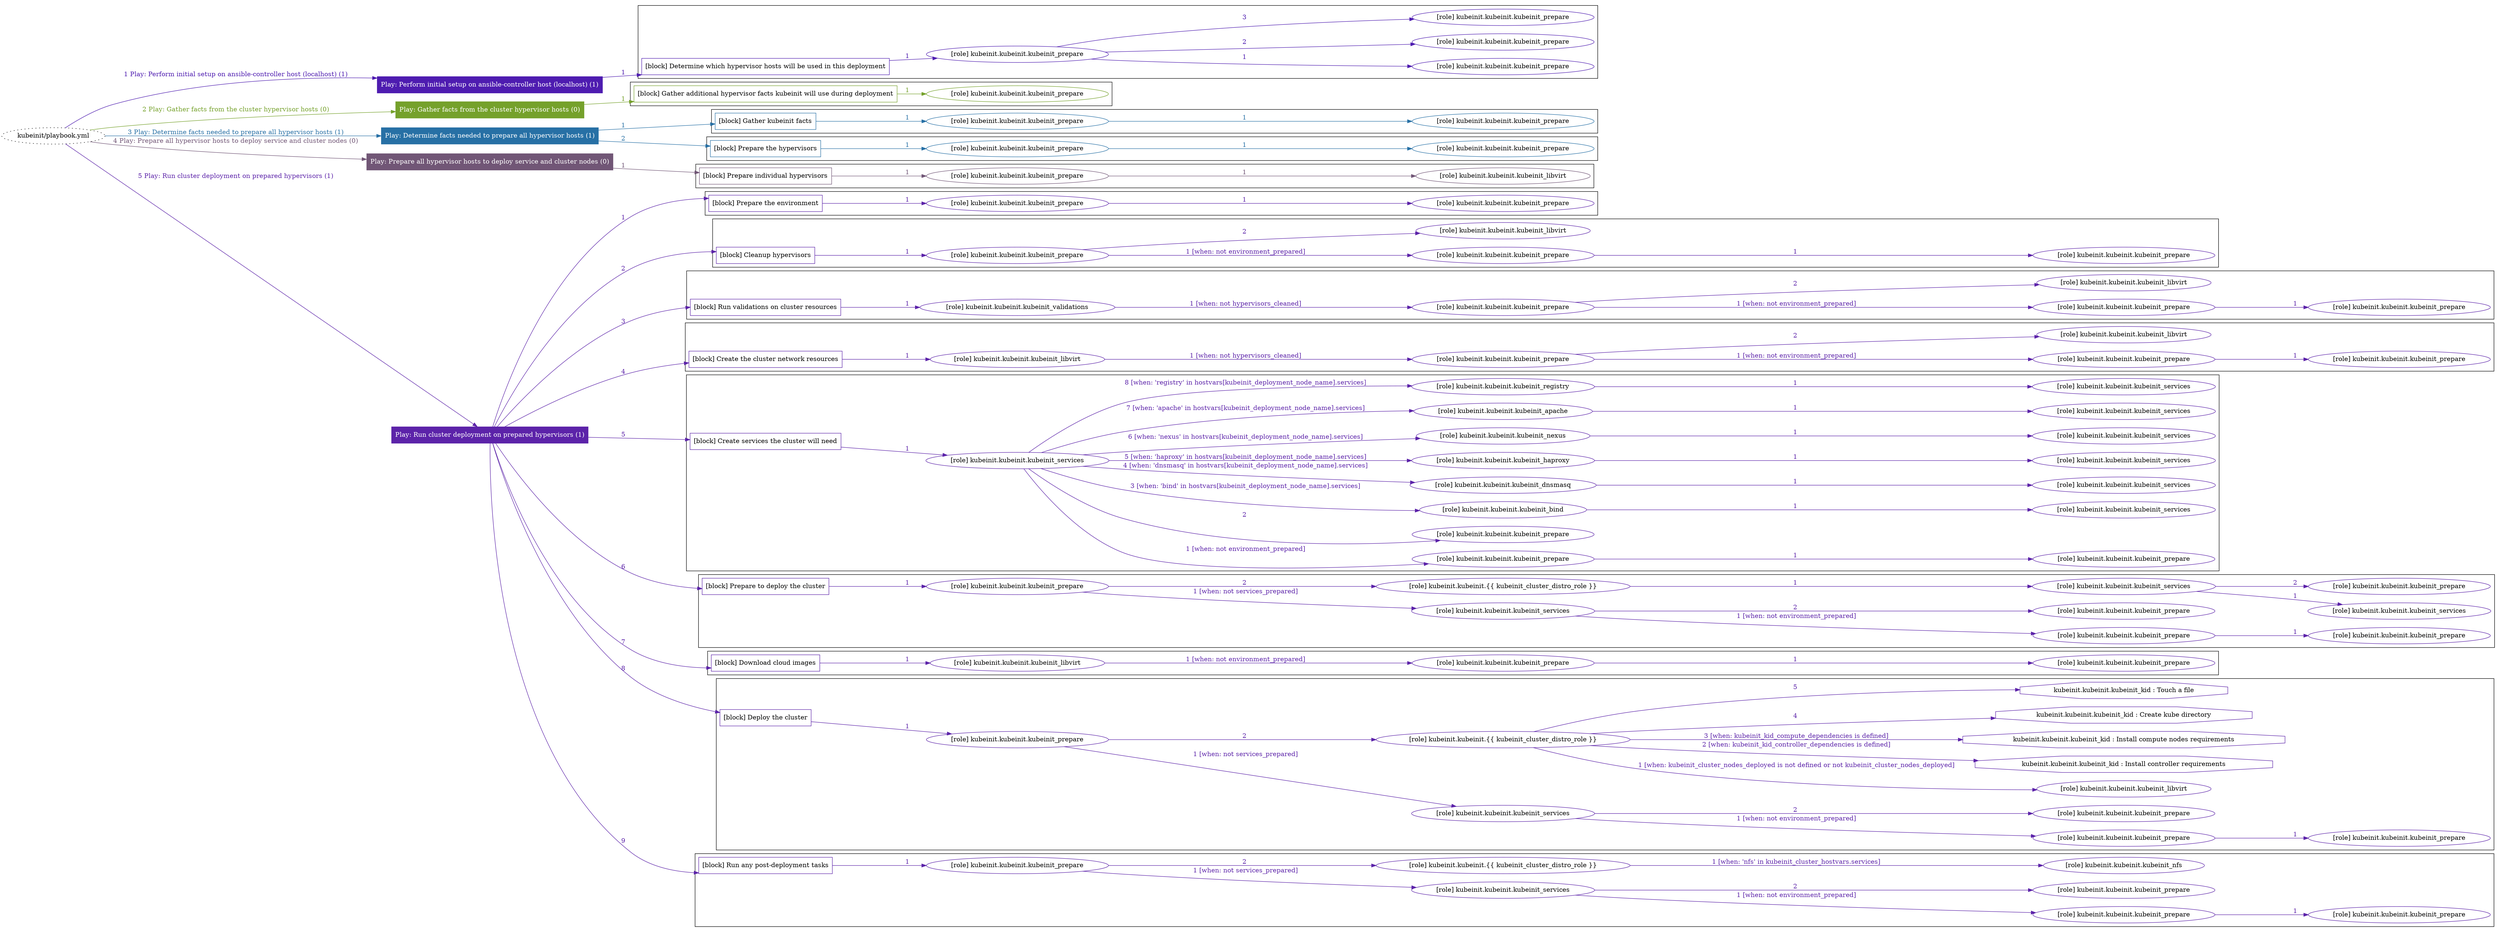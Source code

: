 digraph {
	graph [concentrate=true ordering=in rankdir=LR ratio=fill]
	edge [esep=5 sep=10]
	"kubeinit/playbook.yml" [URL="/home/runner/work/kubeinit/kubeinit/kubeinit/playbook.yml" id=playbook_c28d7923 style=dotted]
	"kubeinit/playbook.yml" -> play_30bbca0c [label="1 Play: Perform initial setup on ansible-controller host (localhost) (1)" color="#4e1cb0" fontcolor="#4e1cb0" id=edge_playbook_c28d7923_play_30bbca0c labeltooltip="1 Play: Perform initial setup on ansible-controller host (localhost) (1)" tooltip="1 Play: Perform initial setup on ansible-controller host (localhost) (1)"]
	subgraph "Play: Perform initial setup on ansible-controller host (localhost) (1)" {
		play_30bbca0c [label="Play: Perform initial setup on ansible-controller host (localhost) (1)" URL="/home/runner/work/kubeinit/kubeinit/kubeinit/playbook.yml" color="#4e1cb0" fontcolor="#ffffff" id=play_30bbca0c shape=box style=filled tooltip=localhost]
		play_30bbca0c -> block_e7dba968 [label=1 color="#4e1cb0" fontcolor="#4e1cb0" id=edge_1_play_30bbca0c_block_e7dba968 labeltooltip=1 tooltip=1]
		subgraph cluster_block_e7dba968 {
			block_e7dba968 [label="[block] Determine which hypervisor hosts will be used in this deployment" URL="/home/runner/work/kubeinit/kubeinit/kubeinit/playbook.yml" color="#4e1cb0" id=block_e7dba968 labeltooltip="Determine which hypervisor hosts will be used in this deployment" shape=box tooltip="Determine which hypervisor hosts will be used in this deployment"]
			block_e7dba968 -> role_6fafbb9e [label="1 " color="#4e1cb0" fontcolor="#4e1cb0" id=edge_1_block_e7dba968_role_6fafbb9e labeltooltip="1 " tooltip="1 "]
			subgraph "kubeinit.kubeinit.kubeinit_prepare" {
				role_6fafbb9e [label="[role] kubeinit.kubeinit.kubeinit_prepare" URL="/home/runner/work/kubeinit/kubeinit/kubeinit/playbook.yml" color="#4e1cb0" id=role_6fafbb9e tooltip="kubeinit.kubeinit.kubeinit_prepare"]
				role_6fafbb9e -> role_e9f3bb0b [label="1 " color="#4e1cb0" fontcolor="#4e1cb0" id=edge_1_role_6fafbb9e_role_e9f3bb0b labeltooltip="1 " tooltip="1 "]
				subgraph "kubeinit.kubeinit.kubeinit_prepare" {
					role_e9f3bb0b [label="[role] kubeinit.kubeinit.kubeinit_prepare" URL="/home/runner/.ansible/collections/ansible_collections/kubeinit/kubeinit/roles/kubeinit_prepare/tasks/build_hypervisors_group.yml" color="#4e1cb0" id=role_e9f3bb0b tooltip="kubeinit.kubeinit.kubeinit_prepare"]
				}
				role_6fafbb9e -> role_b9934d13 [label="2 " color="#4e1cb0" fontcolor="#4e1cb0" id=edge_2_role_6fafbb9e_role_b9934d13 labeltooltip="2 " tooltip="2 "]
				subgraph "kubeinit.kubeinit.kubeinit_prepare" {
					role_b9934d13 [label="[role] kubeinit.kubeinit.kubeinit_prepare" URL="/home/runner/.ansible/collections/ansible_collections/kubeinit/kubeinit/roles/kubeinit_prepare/tasks/build_hypervisors_group.yml" color="#4e1cb0" id=role_b9934d13 tooltip="kubeinit.kubeinit.kubeinit_prepare"]
				}
				role_6fafbb9e -> role_cc9308a6 [label="3 " color="#4e1cb0" fontcolor="#4e1cb0" id=edge_3_role_6fafbb9e_role_cc9308a6 labeltooltip="3 " tooltip="3 "]
				subgraph "kubeinit.kubeinit.kubeinit_prepare" {
					role_cc9308a6 [label="[role] kubeinit.kubeinit.kubeinit_prepare" URL="/home/runner/.ansible/collections/ansible_collections/kubeinit/kubeinit/roles/kubeinit_prepare/tasks/build_hypervisors_group.yml" color="#4e1cb0" id=role_cc9308a6 tooltip="kubeinit.kubeinit.kubeinit_prepare"]
				}
			}
		}
	}
	"kubeinit/playbook.yml" -> play_2d3300c6 [label="2 Play: Gather facts from the cluster hypervisor hosts (0)" color="#75a12b" fontcolor="#75a12b" id=edge_playbook_c28d7923_play_2d3300c6 labeltooltip="2 Play: Gather facts from the cluster hypervisor hosts (0)" tooltip="2 Play: Gather facts from the cluster hypervisor hosts (0)"]
	subgraph "Play: Gather facts from the cluster hypervisor hosts (0)" {
		play_2d3300c6 [label="Play: Gather facts from the cluster hypervisor hosts (0)" URL="/home/runner/work/kubeinit/kubeinit/kubeinit/playbook.yml" color="#75a12b" fontcolor="#ffffff" id=play_2d3300c6 shape=box style=filled tooltip="Play: Gather facts from the cluster hypervisor hosts (0)"]
		play_2d3300c6 -> block_b87c50b1 [label=1 color="#75a12b" fontcolor="#75a12b" id=edge_1_play_2d3300c6_block_b87c50b1 labeltooltip=1 tooltip=1]
		subgraph cluster_block_b87c50b1 {
			block_b87c50b1 [label="[block] Gather additional hypervisor facts kubeinit will use during deployment" URL="/home/runner/work/kubeinit/kubeinit/kubeinit/playbook.yml" color="#75a12b" id=block_b87c50b1 labeltooltip="Gather additional hypervisor facts kubeinit will use during deployment" shape=box tooltip="Gather additional hypervisor facts kubeinit will use during deployment"]
			block_b87c50b1 -> role_447b3531 [label="1 " color="#75a12b" fontcolor="#75a12b" id=edge_1_block_b87c50b1_role_447b3531 labeltooltip="1 " tooltip="1 "]
			subgraph "kubeinit.kubeinit.kubeinit_prepare" {
				role_447b3531 [label="[role] kubeinit.kubeinit.kubeinit_prepare" URL="/home/runner/work/kubeinit/kubeinit/kubeinit/playbook.yml" color="#75a12b" id=role_447b3531 tooltip="kubeinit.kubeinit.kubeinit_prepare"]
			}
		}
	}
	"kubeinit/playbook.yml" -> play_715fb5c4 [label="3 Play: Determine facts needed to prepare all hypervisor hosts (1)" color="#2770a5" fontcolor="#2770a5" id=edge_playbook_c28d7923_play_715fb5c4 labeltooltip="3 Play: Determine facts needed to prepare all hypervisor hosts (1)" tooltip="3 Play: Determine facts needed to prepare all hypervisor hosts (1)"]
	subgraph "Play: Determine facts needed to prepare all hypervisor hosts (1)" {
		play_715fb5c4 [label="Play: Determine facts needed to prepare all hypervisor hosts (1)" URL="/home/runner/work/kubeinit/kubeinit/kubeinit/playbook.yml" color="#2770a5" fontcolor="#ffffff" id=play_715fb5c4 shape=box style=filled tooltip=localhost]
		play_715fb5c4 -> block_f9f57a7d [label=1 color="#2770a5" fontcolor="#2770a5" id=edge_1_play_715fb5c4_block_f9f57a7d labeltooltip=1 tooltip=1]
		subgraph cluster_block_f9f57a7d {
			block_f9f57a7d [label="[block] Gather kubeinit facts" URL="/home/runner/work/kubeinit/kubeinit/kubeinit/playbook.yml" color="#2770a5" id=block_f9f57a7d labeltooltip="Gather kubeinit facts" shape=box tooltip="Gather kubeinit facts"]
			block_f9f57a7d -> role_f8b72d37 [label="1 " color="#2770a5" fontcolor="#2770a5" id=edge_1_block_f9f57a7d_role_f8b72d37 labeltooltip="1 " tooltip="1 "]
			subgraph "kubeinit.kubeinit.kubeinit_prepare" {
				role_f8b72d37 [label="[role] kubeinit.kubeinit.kubeinit_prepare" URL="/home/runner/work/kubeinit/kubeinit/kubeinit/playbook.yml" color="#2770a5" id=role_f8b72d37 tooltip="kubeinit.kubeinit.kubeinit_prepare"]
				role_f8b72d37 -> role_19aaecb2 [label="1 " color="#2770a5" fontcolor="#2770a5" id=edge_1_role_f8b72d37_role_19aaecb2 labeltooltip="1 " tooltip="1 "]
				subgraph "kubeinit.kubeinit.kubeinit_prepare" {
					role_19aaecb2 [label="[role] kubeinit.kubeinit.kubeinit_prepare" URL="/home/runner/.ansible/collections/ansible_collections/kubeinit/kubeinit/roles/kubeinit_prepare/tasks/gather_kubeinit_facts.yml" color="#2770a5" id=role_19aaecb2 tooltip="kubeinit.kubeinit.kubeinit_prepare"]
				}
			}
		}
		play_715fb5c4 -> block_1a47cac7 [label=2 color="#2770a5" fontcolor="#2770a5" id=edge_2_play_715fb5c4_block_1a47cac7 labeltooltip=2 tooltip=2]
		subgraph cluster_block_1a47cac7 {
			block_1a47cac7 [label="[block] Prepare the hypervisors" URL="/home/runner/work/kubeinit/kubeinit/kubeinit/playbook.yml" color="#2770a5" id=block_1a47cac7 labeltooltip="Prepare the hypervisors" shape=box tooltip="Prepare the hypervisors"]
			block_1a47cac7 -> role_e8c0454f [label="1 " color="#2770a5" fontcolor="#2770a5" id=edge_1_block_1a47cac7_role_e8c0454f labeltooltip="1 " tooltip="1 "]
			subgraph "kubeinit.kubeinit.kubeinit_prepare" {
				role_e8c0454f [label="[role] kubeinit.kubeinit.kubeinit_prepare" URL="/home/runner/work/kubeinit/kubeinit/kubeinit/playbook.yml" color="#2770a5" id=role_e8c0454f tooltip="kubeinit.kubeinit.kubeinit_prepare"]
				role_e8c0454f -> role_71fcca82 [label="1 " color="#2770a5" fontcolor="#2770a5" id=edge_1_role_e8c0454f_role_71fcca82 labeltooltip="1 " tooltip="1 "]
				subgraph "kubeinit.kubeinit.kubeinit_prepare" {
					role_71fcca82 [label="[role] kubeinit.kubeinit.kubeinit_prepare" URL="/home/runner/.ansible/collections/ansible_collections/kubeinit/kubeinit/roles/kubeinit_prepare/tasks/gather_kubeinit_facts.yml" color="#2770a5" id=role_71fcca82 tooltip="kubeinit.kubeinit.kubeinit_prepare"]
				}
			}
		}
	}
	"kubeinit/playbook.yml" -> play_a565a65d [label="4 Play: Prepare all hypervisor hosts to deploy service and cluster nodes (0)" color="#715676" fontcolor="#715676" id=edge_playbook_c28d7923_play_a565a65d labeltooltip="4 Play: Prepare all hypervisor hosts to deploy service and cluster nodes (0)" tooltip="4 Play: Prepare all hypervisor hosts to deploy service and cluster nodes (0)"]
	subgraph "Play: Prepare all hypervisor hosts to deploy service and cluster nodes (0)" {
		play_a565a65d [label="Play: Prepare all hypervisor hosts to deploy service and cluster nodes (0)" URL="/home/runner/work/kubeinit/kubeinit/kubeinit/playbook.yml" color="#715676" fontcolor="#ffffff" id=play_a565a65d shape=box style=filled tooltip="Play: Prepare all hypervisor hosts to deploy service and cluster nodes (0)"]
		play_a565a65d -> block_f02cac0f [label=1 color="#715676" fontcolor="#715676" id=edge_1_play_a565a65d_block_f02cac0f labeltooltip=1 tooltip=1]
		subgraph cluster_block_f02cac0f {
			block_f02cac0f [label="[block] Prepare individual hypervisors" URL="/home/runner/work/kubeinit/kubeinit/kubeinit/playbook.yml" color="#715676" id=block_f02cac0f labeltooltip="Prepare individual hypervisors" shape=box tooltip="Prepare individual hypervisors"]
			block_f02cac0f -> role_8da01b36 [label="1 " color="#715676" fontcolor="#715676" id=edge_1_block_f02cac0f_role_8da01b36 labeltooltip="1 " tooltip="1 "]
			subgraph "kubeinit.kubeinit.kubeinit_prepare" {
				role_8da01b36 [label="[role] kubeinit.kubeinit.kubeinit_prepare" URL="/home/runner/work/kubeinit/kubeinit/kubeinit/playbook.yml" color="#715676" id=role_8da01b36 tooltip="kubeinit.kubeinit.kubeinit_prepare"]
				role_8da01b36 -> role_4adfb6ee [label="1 " color="#715676" fontcolor="#715676" id=edge_1_role_8da01b36_role_4adfb6ee labeltooltip="1 " tooltip="1 "]
				subgraph "kubeinit.kubeinit.kubeinit_libvirt" {
					role_4adfb6ee [label="[role] kubeinit.kubeinit.kubeinit_libvirt" URL="/home/runner/.ansible/collections/ansible_collections/kubeinit/kubeinit/roles/kubeinit_prepare/tasks/prepare_hypervisor.yml" color="#715676" id=role_4adfb6ee tooltip="kubeinit.kubeinit.kubeinit_libvirt"]
				}
			}
		}
	}
	"kubeinit/playbook.yml" -> play_1b47b4bd [label="5 Play: Run cluster deployment on prepared hypervisors (1)" color="#5c23a9" fontcolor="#5c23a9" id=edge_playbook_c28d7923_play_1b47b4bd labeltooltip="5 Play: Run cluster deployment on prepared hypervisors (1)" tooltip="5 Play: Run cluster deployment on prepared hypervisors (1)"]
	subgraph "Play: Run cluster deployment on prepared hypervisors (1)" {
		play_1b47b4bd [label="Play: Run cluster deployment on prepared hypervisors (1)" URL="/home/runner/work/kubeinit/kubeinit/kubeinit/playbook.yml" color="#5c23a9" fontcolor="#ffffff" id=play_1b47b4bd shape=box style=filled tooltip=localhost]
		play_1b47b4bd -> block_93839300 [label=1 color="#5c23a9" fontcolor="#5c23a9" id=edge_1_play_1b47b4bd_block_93839300 labeltooltip=1 tooltip=1]
		subgraph cluster_block_93839300 {
			block_93839300 [label="[block] Prepare the environment" URL="/home/runner/work/kubeinit/kubeinit/kubeinit/playbook.yml" color="#5c23a9" id=block_93839300 labeltooltip="Prepare the environment" shape=box tooltip="Prepare the environment"]
			block_93839300 -> role_aeae97f1 [label="1 " color="#5c23a9" fontcolor="#5c23a9" id=edge_1_block_93839300_role_aeae97f1 labeltooltip="1 " tooltip="1 "]
			subgraph "kubeinit.kubeinit.kubeinit_prepare" {
				role_aeae97f1 [label="[role] kubeinit.kubeinit.kubeinit_prepare" URL="/home/runner/work/kubeinit/kubeinit/kubeinit/playbook.yml" color="#5c23a9" id=role_aeae97f1 tooltip="kubeinit.kubeinit.kubeinit_prepare"]
				role_aeae97f1 -> role_b69add06 [label="1 " color="#5c23a9" fontcolor="#5c23a9" id=edge_1_role_aeae97f1_role_b69add06 labeltooltip="1 " tooltip="1 "]
				subgraph "kubeinit.kubeinit.kubeinit_prepare" {
					role_b69add06 [label="[role] kubeinit.kubeinit.kubeinit_prepare" URL="/home/runner/.ansible/collections/ansible_collections/kubeinit/kubeinit/roles/kubeinit_prepare/tasks/gather_kubeinit_facts.yml" color="#5c23a9" id=role_b69add06 tooltip="kubeinit.kubeinit.kubeinit_prepare"]
				}
			}
		}
		play_1b47b4bd -> block_e05ccb4d [label=2 color="#5c23a9" fontcolor="#5c23a9" id=edge_2_play_1b47b4bd_block_e05ccb4d labeltooltip=2 tooltip=2]
		subgraph cluster_block_e05ccb4d {
			block_e05ccb4d [label="[block] Cleanup hypervisors" URL="/home/runner/work/kubeinit/kubeinit/kubeinit/playbook.yml" color="#5c23a9" id=block_e05ccb4d labeltooltip="Cleanup hypervisors" shape=box tooltip="Cleanup hypervisors"]
			block_e05ccb4d -> role_4541822d [label="1 " color="#5c23a9" fontcolor="#5c23a9" id=edge_1_block_e05ccb4d_role_4541822d labeltooltip="1 " tooltip="1 "]
			subgraph "kubeinit.kubeinit.kubeinit_prepare" {
				role_4541822d [label="[role] kubeinit.kubeinit.kubeinit_prepare" URL="/home/runner/work/kubeinit/kubeinit/kubeinit/playbook.yml" color="#5c23a9" id=role_4541822d tooltip="kubeinit.kubeinit.kubeinit_prepare"]
				role_4541822d -> role_8948bf2f [label="1 [when: not environment_prepared]" color="#5c23a9" fontcolor="#5c23a9" id=edge_1_role_4541822d_role_8948bf2f labeltooltip="1 [when: not environment_prepared]" tooltip="1 [when: not environment_prepared]"]
				subgraph "kubeinit.kubeinit.kubeinit_prepare" {
					role_8948bf2f [label="[role] kubeinit.kubeinit.kubeinit_prepare" URL="/home/runner/.ansible/collections/ansible_collections/kubeinit/kubeinit/roles/kubeinit_prepare/tasks/cleanup_hypervisors.yml" color="#5c23a9" id=role_8948bf2f tooltip="kubeinit.kubeinit.kubeinit_prepare"]
					role_8948bf2f -> role_ba998310 [label="1 " color="#5c23a9" fontcolor="#5c23a9" id=edge_1_role_8948bf2f_role_ba998310 labeltooltip="1 " tooltip="1 "]
					subgraph "kubeinit.kubeinit.kubeinit_prepare" {
						role_ba998310 [label="[role] kubeinit.kubeinit.kubeinit_prepare" URL="/home/runner/.ansible/collections/ansible_collections/kubeinit/kubeinit/roles/kubeinit_prepare/tasks/gather_kubeinit_facts.yml" color="#5c23a9" id=role_ba998310 tooltip="kubeinit.kubeinit.kubeinit_prepare"]
					}
				}
				role_4541822d -> role_0cd72041 [label="2 " color="#5c23a9" fontcolor="#5c23a9" id=edge_2_role_4541822d_role_0cd72041 labeltooltip="2 " tooltip="2 "]
				subgraph "kubeinit.kubeinit.kubeinit_libvirt" {
					role_0cd72041 [label="[role] kubeinit.kubeinit.kubeinit_libvirt" URL="/home/runner/.ansible/collections/ansible_collections/kubeinit/kubeinit/roles/kubeinit_prepare/tasks/cleanup_hypervisors.yml" color="#5c23a9" id=role_0cd72041 tooltip="kubeinit.kubeinit.kubeinit_libvirt"]
				}
			}
		}
		play_1b47b4bd -> block_fa58c0a1 [label=3 color="#5c23a9" fontcolor="#5c23a9" id=edge_3_play_1b47b4bd_block_fa58c0a1 labeltooltip=3 tooltip=3]
		subgraph cluster_block_fa58c0a1 {
			block_fa58c0a1 [label="[block] Run validations on cluster resources" URL="/home/runner/work/kubeinit/kubeinit/kubeinit/playbook.yml" color="#5c23a9" id=block_fa58c0a1 labeltooltip="Run validations on cluster resources" shape=box tooltip="Run validations on cluster resources"]
			block_fa58c0a1 -> role_88547dae [label="1 " color="#5c23a9" fontcolor="#5c23a9" id=edge_1_block_fa58c0a1_role_88547dae labeltooltip="1 " tooltip="1 "]
			subgraph "kubeinit.kubeinit.kubeinit_validations" {
				role_88547dae [label="[role] kubeinit.kubeinit.kubeinit_validations" URL="/home/runner/work/kubeinit/kubeinit/kubeinit/playbook.yml" color="#5c23a9" id=role_88547dae tooltip="kubeinit.kubeinit.kubeinit_validations"]
				role_88547dae -> role_f1bb00d0 [label="1 [when: not hypervisors_cleaned]" color="#5c23a9" fontcolor="#5c23a9" id=edge_1_role_88547dae_role_f1bb00d0 labeltooltip="1 [when: not hypervisors_cleaned]" tooltip="1 [when: not hypervisors_cleaned]"]
				subgraph "kubeinit.kubeinit.kubeinit_prepare" {
					role_f1bb00d0 [label="[role] kubeinit.kubeinit.kubeinit_prepare" URL="/home/runner/.ansible/collections/ansible_collections/kubeinit/kubeinit/roles/kubeinit_validations/tasks/main.yml" color="#5c23a9" id=role_f1bb00d0 tooltip="kubeinit.kubeinit.kubeinit_prepare"]
					role_f1bb00d0 -> role_25fa786c [label="1 [when: not environment_prepared]" color="#5c23a9" fontcolor="#5c23a9" id=edge_1_role_f1bb00d0_role_25fa786c labeltooltip="1 [when: not environment_prepared]" tooltip="1 [when: not environment_prepared]"]
					subgraph "kubeinit.kubeinit.kubeinit_prepare" {
						role_25fa786c [label="[role] kubeinit.kubeinit.kubeinit_prepare" URL="/home/runner/.ansible/collections/ansible_collections/kubeinit/kubeinit/roles/kubeinit_prepare/tasks/cleanup_hypervisors.yml" color="#5c23a9" id=role_25fa786c tooltip="kubeinit.kubeinit.kubeinit_prepare"]
						role_25fa786c -> role_f5383477 [label="1 " color="#5c23a9" fontcolor="#5c23a9" id=edge_1_role_25fa786c_role_f5383477 labeltooltip="1 " tooltip="1 "]
						subgraph "kubeinit.kubeinit.kubeinit_prepare" {
							role_f5383477 [label="[role] kubeinit.kubeinit.kubeinit_prepare" URL="/home/runner/.ansible/collections/ansible_collections/kubeinit/kubeinit/roles/kubeinit_prepare/tasks/gather_kubeinit_facts.yml" color="#5c23a9" id=role_f5383477 tooltip="kubeinit.kubeinit.kubeinit_prepare"]
						}
					}
					role_f1bb00d0 -> role_d1af2130 [label="2 " color="#5c23a9" fontcolor="#5c23a9" id=edge_2_role_f1bb00d0_role_d1af2130 labeltooltip="2 " tooltip="2 "]
					subgraph "kubeinit.kubeinit.kubeinit_libvirt" {
						role_d1af2130 [label="[role] kubeinit.kubeinit.kubeinit_libvirt" URL="/home/runner/.ansible/collections/ansible_collections/kubeinit/kubeinit/roles/kubeinit_prepare/tasks/cleanup_hypervisors.yml" color="#5c23a9" id=role_d1af2130 tooltip="kubeinit.kubeinit.kubeinit_libvirt"]
					}
				}
			}
		}
		play_1b47b4bd -> block_2d0a1ece [label=4 color="#5c23a9" fontcolor="#5c23a9" id=edge_4_play_1b47b4bd_block_2d0a1ece labeltooltip=4 tooltip=4]
		subgraph cluster_block_2d0a1ece {
			block_2d0a1ece [label="[block] Create the cluster network resources" URL="/home/runner/work/kubeinit/kubeinit/kubeinit/playbook.yml" color="#5c23a9" id=block_2d0a1ece labeltooltip="Create the cluster network resources" shape=box tooltip="Create the cluster network resources"]
			block_2d0a1ece -> role_2b343b13 [label="1 " color="#5c23a9" fontcolor="#5c23a9" id=edge_1_block_2d0a1ece_role_2b343b13 labeltooltip="1 " tooltip="1 "]
			subgraph "kubeinit.kubeinit.kubeinit_libvirt" {
				role_2b343b13 [label="[role] kubeinit.kubeinit.kubeinit_libvirt" URL="/home/runner/work/kubeinit/kubeinit/kubeinit/playbook.yml" color="#5c23a9" id=role_2b343b13 tooltip="kubeinit.kubeinit.kubeinit_libvirt"]
				role_2b343b13 -> role_1b56567d [label="1 [when: not hypervisors_cleaned]" color="#5c23a9" fontcolor="#5c23a9" id=edge_1_role_2b343b13_role_1b56567d labeltooltip="1 [when: not hypervisors_cleaned]" tooltip="1 [when: not hypervisors_cleaned]"]
				subgraph "kubeinit.kubeinit.kubeinit_prepare" {
					role_1b56567d [label="[role] kubeinit.kubeinit.kubeinit_prepare" URL="/home/runner/.ansible/collections/ansible_collections/kubeinit/kubeinit/roles/kubeinit_libvirt/tasks/create_network.yml" color="#5c23a9" id=role_1b56567d tooltip="kubeinit.kubeinit.kubeinit_prepare"]
					role_1b56567d -> role_f2fc4247 [label="1 [when: not environment_prepared]" color="#5c23a9" fontcolor="#5c23a9" id=edge_1_role_1b56567d_role_f2fc4247 labeltooltip="1 [when: not environment_prepared]" tooltip="1 [when: not environment_prepared]"]
					subgraph "kubeinit.kubeinit.kubeinit_prepare" {
						role_f2fc4247 [label="[role] kubeinit.kubeinit.kubeinit_prepare" URL="/home/runner/.ansible/collections/ansible_collections/kubeinit/kubeinit/roles/kubeinit_prepare/tasks/cleanup_hypervisors.yml" color="#5c23a9" id=role_f2fc4247 tooltip="kubeinit.kubeinit.kubeinit_prepare"]
						role_f2fc4247 -> role_35f4bb69 [label="1 " color="#5c23a9" fontcolor="#5c23a9" id=edge_1_role_f2fc4247_role_35f4bb69 labeltooltip="1 " tooltip="1 "]
						subgraph "kubeinit.kubeinit.kubeinit_prepare" {
							role_35f4bb69 [label="[role] kubeinit.kubeinit.kubeinit_prepare" URL="/home/runner/.ansible/collections/ansible_collections/kubeinit/kubeinit/roles/kubeinit_prepare/tasks/gather_kubeinit_facts.yml" color="#5c23a9" id=role_35f4bb69 tooltip="kubeinit.kubeinit.kubeinit_prepare"]
						}
					}
					role_1b56567d -> role_07cfb692 [label="2 " color="#5c23a9" fontcolor="#5c23a9" id=edge_2_role_1b56567d_role_07cfb692 labeltooltip="2 " tooltip="2 "]
					subgraph "kubeinit.kubeinit.kubeinit_libvirt" {
						role_07cfb692 [label="[role] kubeinit.kubeinit.kubeinit_libvirt" URL="/home/runner/.ansible/collections/ansible_collections/kubeinit/kubeinit/roles/kubeinit_prepare/tasks/cleanup_hypervisors.yml" color="#5c23a9" id=role_07cfb692 tooltip="kubeinit.kubeinit.kubeinit_libvirt"]
					}
				}
			}
		}
		play_1b47b4bd -> block_106a620e [label=5 color="#5c23a9" fontcolor="#5c23a9" id=edge_5_play_1b47b4bd_block_106a620e labeltooltip=5 tooltip=5]
		subgraph cluster_block_106a620e {
			block_106a620e [label="[block] Create services the cluster will need" URL="/home/runner/work/kubeinit/kubeinit/kubeinit/playbook.yml" color="#5c23a9" id=block_106a620e labeltooltip="Create services the cluster will need" shape=box tooltip="Create services the cluster will need"]
			block_106a620e -> role_b25060b1 [label="1 " color="#5c23a9" fontcolor="#5c23a9" id=edge_1_block_106a620e_role_b25060b1 labeltooltip="1 " tooltip="1 "]
			subgraph "kubeinit.kubeinit.kubeinit_services" {
				role_b25060b1 [label="[role] kubeinit.kubeinit.kubeinit_services" URL="/home/runner/work/kubeinit/kubeinit/kubeinit/playbook.yml" color="#5c23a9" id=role_b25060b1 tooltip="kubeinit.kubeinit.kubeinit_services"]
				role_b25060b1 -> role_708ad559 [label="1 [when: not environment_prepared]" color="#5c23a9" fontcolor="#5c23a9" id=edge_1_role_b25060b1_role_708ad559 labeltooltip="1 [when: not environment_prepared]" tooltip="1 [when: not environment_prepared]"]
				subgraph "kubeinit.kubeinit.kubeinit_prepare" {
					role_708ad559 [label="[role] kubeinit.kubeinit.kubeinit_prepare" URL="/home/runner/.ansible/collections/ansible_collections/kubeinit/kubeinit/roles/kubeinit_services/tasks/main.yml" color="#5c23a9" id=role_708ad559 tooltip="kubeinit.kubeinit.kubeinit_prepare"]
					role_708ad559 -> role_125d69c8 [label="1 " color="#5c23a9" fontcolor="#5c23a9" id=edge_1_role_708ad559_role_125d69c8 labeltooltip="1 " tooltip="1 "]
					subgraph "kubeinit.kubeinit.kubeinit_prepare" {
						role_125d69c8 [label="[role] kubeinit.kubeinit.kubeinit_prepare" URL="/home/runner/.ansible/collections/ansible_collections/kubeinit/kubeinit/roles/kubeinit_prepare/tasks/gather_kubeinit_facts.yml" color="#5c23a9" id=role_125d69c8 tooltip="kubeinit.kubeinit.kubeinit_prepare"]
					}
				}
				role_b25060b1 -> role_b66fc343 [label="2 " color="#5c23a9" fontcolor="#5c23a9" id=edge_2_role_b25060b1_role_b66fc343 labeltooltip="2 " tooltip="2 "]
				subgraph "kubeinit.kubeinit.kubeinit_prepare" {
					role_b66fc343 [label="[role] kubeinit.kubeinit.kubeinit_prepare" URL="/home/runner/.ansible/collections/ansible_collections/kubeinit/kubeinit/roles/kubeinit_services/tasks/00_create_service_pod.yml" color="#5c23a9" id=role_b66fc343 tooltip="kubeinit.kubeinit.kubeinit_prepare"]
				}
				role_b25060b1 -> role_f8a167fd [label="3 [when: 'bind' in hostvars[kubeinit_deployment_node_name].services]" color="#5c23a9" fontcolor="#5c23a9" id=edge_3_role_b25060b1_role_f8a167fd labeltooltip="3 [when: 'bind' in hostvars[kubeinit_deployment_node_name].services]" tooltip="3 [when: 'bind' in hostvars[kubeinit_deployment_node_name].services]"]
				subgraph "kubeinit.kubeinit.kubeinit_bind" {
					role_f8a167fd [label="[role] kubeinit.kubeinit.kubeinit_bind" URL="/home/runner/.ansible/collections/ansible_collections/kubeinit/kubeinit/roles/kubeinit_services/tasks/start_services_containers.yml" color="#5c23a9" id=role_f8a167fd tooltip="kubeinit.kubeinit.kubeinit_bind"]
					role_f8a167fd -> role_b7a5a765 [label="1 " color="#5c23a9" fontcolor="#5c23a9" id=edge_1_role_f8a167fd_role_b7a5a765 labeltooltip="1 " tooltip="1 "]
					subgraph "kubeinit.kubeinit.kubeinit_services" {
						role_b7a5a765 [label="[role] kubeinit.kubeinit.kubeinit_services" URL="/home/runner/.ansible/collections/ansible_collections/kubeinit/kubeinit/roles/kubeinit_bind/tasks/main.yml" color="#5c23a9" id=role_b7a5a765 tooltip="kubeinit.kubeinit.kubeinit_services"]
					}
				}
				role_b25060b1 -> role_0d50a29b [label="4 [when: 'dnsmasq' in hostvars[kubeinit_deployment_node_name].services]" color="#5c23a9" fontcolor="#5c23a9" id=edge_4_role_b25060b1_role_0d50a29b labeltooltip="4 [when: 'dnsmasq' in hostvars[kubeinit_deployment_node_name].services]" tooltip="4 [when: 'dnsmasq' in hostvars[kubeinit_deployment_node_name].services]"]
				subgraph "kubeinit.kubeinit.kubeinit_dnsmasq" {
					role_0d50a29b [label="[role] kubeinit.kubeinit.kubeinit_dnsmasq" URL="/home/runner/.ansible/collections/ansible_collections/kubeinit/kubeinit/roles/kubeinit_services/tasks/start_services_containers.yml" color="#5c23a9" id=role_0d50a29b tooltip="kubeinit.kubeinit.kubeinit_dnsmasq"]
					role_0d50a29b -> role_8832206b [label="1 " color="#5c23a9" fontcolor="#5c23a9" id=edge_1_role_0d50a29b_role_8832206b labeltooltip="1 " tooltip="1 "]
					subgraph "kubeinit.kubeinit.kubeinit_services" {
						role_8832206b [label="[role] kubeinit.kubeinit.kubeinit_services" URL="/home/runner/.ansible/collections/ansible_collections/kubeinit/kubeinit/roles/kubeinit_dnsmasq/tasks/main.yml" color="#5c23a9" id=role_8832206b tooltip="kubeinit.kubeinit.kubeinit_services"]
					}
				}
				role_b25060b1 -> role_53ee32db [label="5 [when: 'haproxy' in hostvars[kubeinit_deployment_node_name].services]" color="#5c23a9" fontcolor="#5c23a9" id=edge_5_role_b25060b1_role_53ee32db labeltooltip="5 [when: 'haproxy' in hostvars[kubeinit_deployment_node_name].services]" tooltip="5 [when: 'haproxy' in hostvars[kubeinit_deployment_node_name].services]"]
				subgraph "kubeinit.kubeinit.kubeinit_haproxy" {
					role_53ee32db [label="[role] kubeinit.kubeinit.kubeinit_haproxy" URL="/home/runner/.ansible/collections/ansible_collections/kubeinit/kubeinit/roles/kubeinit_services/tasks/start_services_containers.yml" color="#5c23a9" id=role_53ee32db tooltip="kubeinit.kubeinit.kubeinit_haproxy"]
					role_53ee32db -> role_1353b05c [label="1 " color="#5c23a9" fontcolor="#5c23a9" id=edge_1_role_53ee32db_role_1353b05c labeltooltip="1 " tooltip="1 "]
					subgraph "kubeinit.kubeinit.kubeinit_services" {
						role_1353b05c [label="[role] kubeinit.kubeinit.kubeinit_services" URL="/home/runner/.ansible/collections/ansible_collections/kubeinit/kubeinit/roles/kubeinit_haproxy/tasks/main.yml" color="#5c23a9" id=role_1353b05c tooltip="kubeinit.kubeinit.kubeinit_services"]
					}
				}
				role_b25060b1 -> role_00613939 [label="6 [when: 'nexus' in hostvars[kubeinit_deployment_node_name].services]" color="#5c23a9" fontcolor="#5c23a9" id=edge_6_role_b25060b1_role_00613939 labeltooltip="6 [when: 'nexus' in hostvars[kubeinit_deployment_node_name].services]" tooltip="6 [when: 'nexus' in hostvars[kubeinit_deployment_node_name].services]"]
				subgraph "kubeinit.kubeinit.kubeinit_nexus" {
					role_00613939 [label="[role] kubeinit.kubeinit.kubeinit_nexus" URL="/home/runner/.ansible/collections/ansible_collections/kubeinit/kubeinit/roles/kubeinit_services/tasks/start_services_containers.yml" color="#5c23a9" id=role_00613939 tooltip="kubeinit.kubeinit.kubeinit_nexus"]
					role_00613939 -> role_517cc9aa [label="1 " color="#5c23a9" fontcolor="#5c23a9" id=edge_1_role_00613939_role_517cc9aa labeltooltip="1 " tooltip="1 "]
					subgraph "kubeinit.kubeinit.kubeinit_services" {
						role_517cc9aa [label="[role] kubeinit.kubeinit.kubeinit_services" URL="/home/runner/.ansible/collections/ansible_collections/kubeinit/kubeinit/roles/kubeinit_nexus/tasks/main.yml" color="#5c23a9" id=role_517cc9aa tooltip="kubeinit.kubeinit.kubeinit_services"]
					}
				}
				role_b25060b1 -> role_7685439a [label="7 [when: 'apache' in hostvars[kubeinit_deployment_node_name].services]" color="#5c23a9" fontcolor="#5c23a9" id=edge_7_role_b25060b1_role_7685439a labeltooltip="7 [when: 'apache' in hostvars[kubeinit_deployment_node_name].services]" tooltip="7 [when: 'apache' in hostvars[kubeinit_deployment_node_name].services]"]
				subgraph "kubeinit.kubeinit.kubeinit_apache" {
					role_7685439a [label="[role] kubeinit.kubeinit.kubeinit_apache" URL="/home/runner/.ansible/collections/ansible_collections/kubeinit/kubeinit/roles/kubeinit_services/tasks/start_services_containers.yml" color="#5c23a9" id=role_7685439a tooltip="kubeinit.kubeinit.kubeinit_apache"]
					role_7685439a -> role_3976c2a8 [label="1 " color="#5c23a9" fontcolor="#5c23a9" id=edge_1_role_7685439a_role_3976c2a8 labeltooltip="1 " tooltip="1 "]
					subgraph "kubeinit.kubeinit.kubeinit_services" {
						role_3976c2a8 [label="[role] kubeinit.kubeinit.kubeinit_services" URL="/home/runner/.ansible/collections/ansible_collections/kubeinit/kubeinit/roles/kubeinit_apache/tasks/main.yml" color="#5c23a9" id=role_3976c2a8 tooltip="kubeinit.kubeinit.kubeinit_services"]
					}
				}
				role_b25060b1 -> role_58f516fd [label="8 [when: 'registry' in hostvars[kubeinit_deployment_node_name].services]" color="#5c23a9" fontcolor="#5c23a9" id=edge_8_role_b25060b1_role_58f516fd labeltooltip="8 [when: 'registry' in hostvars[kubeinit_deployment_node_name].services]" tooltip="8 [when: 'registry' in hostvars[kubeinit_deployment_node_name].services]"]
				subgraph "kubeinit.kubeinit.kubeinit_registry" {
					role_58f516fd [label="[role] kubeinit.kubeinit.kubeinit_registry" URL="/home/runner/.ansible/collections/ansible_collections/kubeinit/kubeinit/roles/kubeinit_services/tasks/start_services_containers.yml" color="#5c23a9" id=role_58f516fd tooltip="kubeinit.kubeinit.kubeinit_registry"]
					role_58f516fd -> role_796d9d95 [label="1 " color="#5c23a9" fontcolor="#5c23a9" id=edge_1_role_58f516fd_role_796d9d95 labeltooltip="1 " tooltip="1 "]
					subgraph "kubeinit.kubeinit.kubeinit_services" {
						role_796d9d95 [label="[role] kubeinit.kubeinit.kubeinit_services" URL="/home/runner/.ansible/collections/ansible_collections/kubeinit/kubeinit/roles/kubeinit_registry/tasks/main.yml" color="#5c23a9" id=role_796d9d95 tooltip="kubeinit.kubeinit.kubeinit_services"]
					}
				}
			}
		}
		play_1b47b4bd -> block_a4352fe4 [label=6 color="#5c23a9" fontcolor="#5c23a9" id=edge_6_play_1b47b4bd_block_a4352fe4 labeltooltip=6 tooltip=6]
		subgraph cluster_block_a4352fe4 {
			block_a4352fe4 [label="[block] Prepare to deploy the cluster" URL="/home/runner/work/kubeinit/kubeinit/kubeinit/playbook.yml" color="#5c23a9" id=block_a4352fe4 labeltooltip="Prepare to deploy the cluster" shape=box tooltip="Prepare to deploy the cluster"]
			block_a4352fe4 -> role_44b57a88 [label="1 " color="#5c23a9" fontcolor="#5c23a9" id=edge_1_block_a4352fe4_role_44b57a88 labeltooltip="1 " tooltip="1 "]
			subgraph "kubeinit.kubeinit.kubeinit_prepare" {
				role_44b57a88 [label="[role] kubeinit.kubeinit.kubeinit_prepare" URL="/home/runner/work/kubeinit/kubeinit/kubeinit/playbook.yml" color="#5c23a9" id=role_44b57a88 tooltip="kubeinit.kubeinit.kubeinit_prepare"]
				role_44b57a88 -> role_317c7528 [label="1 [when: not services_prepared]" color="#5c23a9" fontcolor="#5c23a9" id=edge_1_role_44b57a88_role_317c7528 labeltooltip="1 [when: not services_prepared]" tooltip="1 [when: not services_prepared]"]
				subgraph "kubeinit.kubeinit.kubeinit_services" {
					role_317c7528 [label="[role] kubeinit.kubeinit.kubeinit_services" URL="/home/runner/.ansible/collections/ansible_collections/kubeinit/kubeinit/roles/kubeinit_prepare/tasks/prepare_cluster.yml" color="#5c23a9" id=role_317c7528 tooltip="kubeinit.kubeinit.kubeinit_services"]
					role_317c7528 -> role_338ef5d7 [label="1 [when: not environment_prepared]" color="#5c23a9" fontcolor="#5c23a9" id=edge_1_role_317c7528_role_338ef5d7 labeltooltip="1 [when: not environment_prepared]" tooltip="1 [when: not environment_prepared]"]
					subgraph "kubeinit.kubeinit.kubeinit_prepare" {
						role_338ef5d7 [label="[role] kubeinit.kubeinit.kubeinit_prepare" URL="/home/runner/.ansible/collections/ansible_collections/kubeinit/kubeinit/roles/kubeinit_services/tasks/prepare_services.yml" color="#5c23a9" id=role_338ef5d7 tooltip="kubeinit.kubeinit.kubeinit_prepare"]
						role_338ef5d7 -> role_05ee2033 [label="1 " color="#5c23a9" fontcolor="#5c23a9" id=edge_1_role_338ef5d7_role_05ee2033 labeltooltip="1 " tooltip="1 "]
						subgraph "kubeinit.kubeinit.kubeinit_prepare" {
							role_05ee2033 [label="[role] kubeinit.kubeinit.kubeinit_prepare" URL="/home/runner/.ansible/collections/ansible_collections/kubeinit/kubeinit/roles/kubeinit_prepare/tasks/gather_kubeinit_facts.yml" color="#5c23a9" id=role_05ee2033 tooltip="kubeinit.kubeinit.kubeinit_prepare"]
						}
					}
					role_317c7528 -> role_7877a06e [label="2 " color="#5c23a9" fontcolor="#5c23a9" id=edge_2_role_317c7528_role_7877a06e labeltooltip="2 " tooltip="2 "]
					subgraph "kubeinit.kubeinit.kubeinit_prepare" {
						role_7877a06e [label="[role] kubeinit.kubeinit.kubeinit_prepare" URL="/home/runner/.ansible/collections/ansible_collections/kubeinit/kubeinit/roles/kubeinit_services/tasks/prepare_services.yml" color="#5c23a9" id=role_7877a06e tooltip="kubeinit.kubeinit.kubeinit_prepare"]
					}
				}
				role_44b57a88 -> role_2d90bc2b [label="2 " color="#5c23a9" fontcolor="#5c23a9" id=edge_2_role_44b57a88_role_2d90bc2b labeltooltip="2 " tooltip="2 "]
				subgraph "kubeinit.kubeinit.{{ kubeinit_cluster_distro_role }}" {
					role_2d90bc2b [label="[role] kubeinit.kubeinit.{{ kubeinit_cluster_distro_role }}" URL="/home/runner/.ansible/collections/ansible_collections/kubeinit/kubeinit/roles/kubeinit_prepare/tasks/prepare_cluster.yml" color="#5c23a9" id=role_2d90bc2b tooltip="kubeinit.kubeinit.{{ kubeinit_cluster_distro_role }}"]
					role_2d90bc2b -> role_a8914432 [label="1 " color="#5c23a9" fontcolor="#5c23a9" id=edge_1_role_2d90bc2b_role_a8914432 labeltooltip="1 " tooltip="1 "]
					subgraph "kubeinit.kubeinit.kubeinit_services" {
						role_a8914432 [label="[role] kubeinit.kubeinit.kubeinit_services" URL="/home/runner/.ansible/collections/ansible_collections/kubeinit/kubeinit/roles/kubeinit_kid/tasks/prepare_cluster.yml" color="#5c23a9" id=role_a8914432 tooltip="kubeinit.kubeinit.kubeinit_services"]
						role_a8914432 -> role_13ba9558 [label="1 " color="#5c23a9" fontcolor="#5c23a9" id=edge_1_role_a8914432_role_13ba9558 labeltooltip="1 " tooltip="1 "]
						subgraph "kubeinit.kubeinit.kubeinit_services" {
							role_13ba9558 [label="[role] kubeinit.kubeinit.kubeinit_services" URL="/home/runner/.ansible/collections/ansible_collections/kubeinit/kubeinit/roles/kubeinit_services/tasks/create_provision_container.yml" color="#5c23a9" id=role_13ba9558 tooltip="kubeinit.kubeinit.kubeinit_services"]
						}
						role_a8914432 -> role_3b5200b1 [label="2 " color="#5c23a9" fontcolor="#5c23a9" id=edge_2_role_a8914432_role_3b5200b1 labeltooltip="2 " tooltip="2 "]
						subgraph "kubeinit.kubeinit.kubeinit_prepare" {
							role_3b5200b1 [label="[role] kubeinit.kubeinit.kubeinit_prepare" URL="/home/runner/.ansible/collections/ansible_collections/kubeinit/kubeinit/roles/kubeinit_services/tasks/create_provision_container.yml" color="#5c23a9" id=role_3b5200b1 tooltip="kubeinit.kubeinit.kubeinit_prepare"]
						}
					}
				}
			}
		}
		play_1b47b4bd -> block_a895c4f7 [label=7 color="#5c23a9" fontcolor="#5c23a9" id=edge_7_play_1b47b4bd_block_a895c4f7 labeltooltip=7 tooltip=7]
		subgraph cluster_block_a895c4f7 {
			block_a895c4f7 [label="[block] Download cloud images" URL="/home/runner/work/kubeinit/kubeinit/kubeinit/playbook.yml" color="#5c23a9" id=block_a895c4f7 labeltooltip="Download cloud images" shape=box tooltip="Download cloud images"]
			block_a895c4f7 -> role_912fc443 [label="1 " color="#5c23a9" fontcolor="#5c23a9" id=edge_1_block_a895c4f7_role_912fc443 labeltooltip="1 " tooltip="1 "]
			subgraph "kubeinit.kubeinit.kubeinit_libvirt" {
				role_912fc443 [label="[role] kubeinit.kubeinit.kubeinit_libvirt" URL="/home/runner/work/kubeinit/kubeinit/kubeinit/playbook.yml" color="#5c23a9" id=role_912fc443 tooltip="kubeinit.kubeinit.kubeinit_libvirt"]
				role_912fc443 -> role_4ad79c59 [label="1 [when: not environment_prepared]" color="#5c23a9" fontcolor="#5c23a9" id=edge_1_role_912fc443_role_4ad79c59 labeltooltip="1 [when: not environment_prepared]" tooltip="1 [when: not environment_prepared]"]
				subgraph "kubeinit.kubeinit.kubeinit_prepare" {
					role_4ad79c59 [label="[role] kubeinit.kubeinit.kubeinit_prepare" URL="/home/runner/.ansible/collections/ansible_collections/kubeinit/kubeinit/roles/kubeinit_libvirt/tasks/download_cloud_images.yml" color="#5c23a9" id=role_4ad79c59 tooltip="kubeinit.kubeinit.kubeinit_prepare"]
					role_4ad79c59 -> role_c2876eb4 [label="1 " color="#5c23a9" fontcolor="#5c23a9" id=edge_1_role_4ad79c59_role_c2876eb4 labeltooltip="1 " tooltip="1 "]
					subgraph "kubeinit.kubeinit.kubeinit_prepare" {
						role_c2876eb4 [label="[role] kubeinit.kubeinit.kubeinit_prepare" URL="/home/runner/.ansible/collections/ansible_collections/kubeinit/kubeinit/roles/kubeinit_prepare/tasks/gather_kubeinit_facts.yml" color="#5c23a9" id=role_c2876eb4 tooltip="kubeinit.kubeinit.kubeinit_prepare"]
					}
				}
			}
		}
		play_1b47b4bd -> block_10905f50 [label=8 color="#5c23a9" fontcolor="#5c23a9" id=edge_8_play_1b47b4bd_block_10905f50 labeltooltip=8 tooltip=8]
		subgraph cluster_block_10905f50 {
			block_10905f50 [label="[block] Deploy the cluster" URL="/home/runner/work/kubeinit/kubeinit/kubeinit/playbook.yml" color="#5c23a9" id=block_10905f50 labeltooltip="Deploy the cluster" shape=box tooltip="Deploy the cluster"]
			block_10905f50 -> role_424dd26f [label="1 " color="#5c23a9" fontcolor="#5c23a9" id=edge_1_block_10905f50_role_424dd26f labeltooltip="1 " tooltip="1 "]
			subgraph "kubeinit.kubeinit.kubeinit_prepare" {
				role_424dd26f [label="[role] kubeinit.kubeinit.kubeinit_prepare" URL="/home/runner/work/kubeinit/kubeinit/kubeinit/playbook.yml" color="#5c23a9" id=role_424dd26f tooltip="kubeinit.kubeinit.kubeinit_prepare"]
				role_424dd26f -> role_667a0cfa [label="1 [when: not services_prepared]" color="#5c23a9" fontcolor="#5c23a9" id=edge_1_role_424dd26f_role_667a0cfa labeltooltip="1 [when: not services_prepared]" tooltip="1 [when: not services_prepared]"]
				subgraph "kubeinit.kubeinit.kubeinit_services" {
					role_667a0cfa [label="[role] kubeinit.kubeinit.kubeinit_services" URL="/home/runner/.ansible/collections/ansible_collections/kubeinit/kubeinit/roles/kubeinit_prepare/tasks/deploy_cluster.yml" color="#5c23a9" id=role_667a0cfa tooltip="kubeinit.kubeinit.kubeinit_services"]
					role_667a0cfa -> role_fcdf6ef3 [label="1 [when: not environment_prepared]" color="#5c23a9" fontcolor="#5c23a9" id=edge_1_role_667a0cfa_role_fcdf6ef3 labeltooltip="1 [when: not environment_prepared]" tooltip="1 [when: not environment_prepared]"]
					subgraph "kubeinit.kubeinit.kubeinit_prepare" {
						role_fcdf6ef3 [label="[role] kubeinit.kubeinit.kubeinit_prepare" URL="/home/runner/.ansible/collections/ansible_collections/kubeinit/kubeinit/roles/kubeinit_services/tasks/prepare_services.yml" color="#5c23a9" id=role_fcdf6ef3 tooltip="kubeinit.kubeinit.kubeinit_prepare"]
						role_fcdf6ef3 -> role_81ef89a8 [label="1 " color="#5c23a9" fontcolor="#5c23a9" id=edge_1_role_fcdf6ef3_role_81ef89a8 labeltooltip="1 " tooltip="1 "]
						subgraph "kubeinit.kubeinit.kubeinit_prepare" {
							role_81ef89a8 [label="[role] kubeinit.kubeinit.kubeinit_prepare" URL="/home/runner/.ansible/collections/ansible_collections/kubeinit/kubeinit/roles/kubeinit_prepare/tasks/gather_kubeinit_facts.yml" color="#5c23a9" id=role_81ef89a8 tooltip="kubeinit.kubeinit.kubeinit_prepare"]
						}
					}
					role_667a0cfa -> role_696348ef [label="2 " color="#5c23a9" fontcolor="#5c23a9" id=edge_2_role_667a0cfa_role_696348ef labeltooltip="2 " tooltip="2 "]
					subgraph "kubeinit.kubeinit.kubeinit_prepare" {
						role_696348ef [label="[role] kubeinit.kubeinit.kubeinit_prepare" URL="/home/runner/.ansible/collections/ansible_collections/kubeinit/kubeinit/roles/kubeinit_services/tasks/prepare_services.yml" color="#5c23a9" id=role_696348ef tooltip="kubeinit.kubeinit.kubeinit_prepare"]
					}
				}
				role_424dd26f -> role_a6fc081e [label="2 " color="#5c23a9" fontcolor="#5c23a9" id=edge_2_role_424dd26f_role_a6fc081e labeltooltip="2 " tooltip="2 "]
				subgraph "kubeinit.kubeinit.{{ kubeinit_cluster_distro_role }}" {
					role_a6fc081e [label="[role] kubeinit.kubeinit.{{ kubeinit_cluster_distro_role }}" URL="/home/runner/.ansible/collections/ansible_collections/kubeinit/kubeinit/roles/kubeinit_prepare/tasks/deploy_cluster.yml" color="#5c23a9" id=role_a6fc081e tooltip="kubeinit.kubeinit.{{ kubeinit_cluster_distro_role }}"]
					role_a6fc081e -> role_d88e0c97 [label="1 [when: kubeinit_cluster_nodes_deployed is not defined or not kubeinit_cluster_nodes_deployed]" color="#5c23a9" fontcolor="#5c23a9" id=edge_1_role_a6fc081e_role_d88e0c97 labeltooltip="1 [when: kubeinit_cluster_nodes_deployed is not defined or not kubeinit_cluster_nodes_deployed]" tooltip="1 [when: kubeinit_cluster_nodes_deployed is not defined or not kubeinit_cluster_nodes_deployed]"]
					subgraph "kubeinit.kubeinit.kubeinit_libvirt" {
						role_d88e0c97 [label="[role] kubeinit.kubeinit.kubeinit_libvirt" URL="/home/runner/.ansible/collections/ansible_collections/kubeinit/kubeinit/roles/kubeinit_kid/tasks/main.yml" color="#5c23a9" id=role_d88e0c97 tooltip="kubeinit.kubeinit.kubeinit_libvirt"]
					}
					task_c89e74d3 [label="kubeinit.kubeinit.kubeinit_kid : Install controller requirements" URL="/home/runner/.ansible/collections/ansible_collections/kubeinit/kubeinit/roles/kubeinit_kid/tasks/main.yml" color="#5c23a9" id=task_c89e74d3 shape=octagon tooltip="kubeinit.kubeinit.kubeinit_kid : Install controller requirements"]
					role_a6fc081e -> task_c89e74d3 [label="2 [when: kubeinit_kid_controller_dependencies is defined]" color="#5c23a9" fontcolor="#5c23a9" id=edge_2_role_a6fc081e_task_c89e74d3 labeltooltip="2 [when: kubeinit_kid_controller_dependencies is defined]" tooltip="2 [when: kubeinit_kid_controller_dependencies is defined]"]
					task_983394d7 [label="kubeinit.kubeinit.kubeinit_kid : Install compute nodes requirements" URL="/home/runner/.ansible/collections/ansible_collections/kubeinit/kubeinit/roles/kubeinit_kid/tasks/main.yml" color="#5c23a9" id=task_983394d7 shape=octagon tooltip="kubeinit.kubeinit.kubeinit_kid : Install compute nodes requirements"]
					role_a6fc081e -> task_983394d7 [label="3 [when: kubeinit_kid_compute_dependencies is defined]" color="#5c23a9" fontcolor="#5c23a9" id=edge_3_role_a6fc081e_task_983394d7 labeltooltip="3 [when: kubeinit_kid_compute_dependencies is defined]" tooltip="3 [when: kubeinit_kid_compute_dependencies is defined]"]
					task_1be81f1c [label="kubeinit.kubeinit.kubeinit_kid : Create kube directory" URL="/home/runner/.ansible/collections/ansible_collections/kubeinit/kubeinit/roles/kubeinit_kid/tasks/main.yml" color="#5c23a9" id=task_1be81f1c shape=octagon tooltip="kubeinit.kubeinit.kubeinit_kid : Create kube directory"]
					role_a6fc081e -> task_1be81f1c [label="4 " color="#5c23a9" fontcolor="#5c23a9" id=edge_4_role_a6fc081e_task_1be81f1c labeltooltip="4 " tooltip="4 "]
					task_e407a433 [label="kubeinit.kubeinit.kubeinit_kid : Touch a file" URL="/home/runner/.ansible/collections/ansible_collections/kubeinit/kubeinit/roles/kubeinit_kid/tasks/main.yml" color="#5c23a9" id=task_e407a433 shape=octagon tooltip="kubeinit.kubeinit.kubeinit_kid : Touch a file"]
					role_a6fc081e -> task_e407a433 [label="5 " color="#5c23a9" fontcolor="#5c23a9" id=edge_5_role_a6fc081e_task_e407a433 labeltooltip="5 " tooltip="5 "]
				}
			}
		}
		play_1b47b4bd -> block_d9ded88e [label=9 color="#5c23a9" fontcolor="#5c23a9" id=edge_9_play_1b47b4bd_block_d9ded88e labeltooltip=9 tooltip=9]
		subgraph cluster_block_d9ded88e {
			block_d9ded88e [label="[block] Run any post-deployment tasks" URL="/home/runner/work/kubeinit/kubeinit/kubeinit/playbook.yml" color="#5c23a9" id=block_d9ded88e labeltooltip="Run any post-deployment tasks" shape=box tooltip="Run any post-deployment tasks"]
			block_d9ded88e -> role_52364fea [label="1 " color="#5c23a9" fontcolor="#5c23a9" id=edge_1_block_d9ded88e_role_52364fea labeltooltip="1 " tooltip="1 "]
			subgraph "kubeinit.kubeinit.kubeinit_prepare" {
				role_52364fea [label="[role] kubeinit.kubeinit.kubeinit_prepare" URL="/home/runner/work/kubeinit/kubeinit/kubeinit/playbook.yml" color="#5c23a9" id=role_52364fea tooltip="kubeinit.kubeinit.kubeinit_prepare"]
				role_52364fea -> role_ec891785 [label="1 [when: not services_prepared]" color="#5c23a9" fontcolor="#5c23a9" id=edge_1_role_52364fea_role_ec891785 labeltooltip="1 [when: not services_prepared]" tooltip="1 [when: not services_prepared]"]
				subgraph "kubeinit.kubeinit.kubeinit_services" {
					role_ec891785 [label="[role] kubeinit.kubeinit.kubeinit_services" URL="/home/runner/.ansible/collections/ansible_collections/kubeinit/kubeinit/roles/kubeinit_prepare/tasks/post_deployment.yml" color="#5c23a9" id=role_ec891785 tooltip="kubeinit.kubeinit.kubeinit_services"]
					role_ec891785 -> role_063aac08 [label="1 [when: not environment_prepared]" color="#5c23a9" fontcolor="#5c23a9" id=edge_1_role_ec891785_role_063aac08 labeltooltip="1 [when: not environment_prepared]" tooltip="1 [when: not environment_prepared]"]
					subgraph "kubeinit.kubeinit.kubeinit_prepare" {
						role_063aac08 [label="[role] kubeinit.kubeinit.kubeinit_prepare" URL="/home/runner/.ansible/collections/ansible_collections/kubeinit/kubeinit/roles/kubeinit_services/tasks/prepare_services.yml" color="#5c23a9" id=role_063aac08 tooltip="kubeinit.kubeinit.kubeinit_prepare"]
						role_063aac08 -> role_c630df3d [label="1 " color="#5c23a9" fontcolor="#5c23a9" id=edge_1_role_063aac08_role_c630df3d labeltooltip="1 " tooltip="1 "]
						subgraph "kubeinit.kubeinit.kubeinit_prepare" {
							role_c630df3d [label="[role] kubeinit.kubeinit.kubeinit_prepare" URL="/home/runner/.ansible/collections/ansible_collections/kubeinit/kubeinit/roles/kubeinit_prepare/tasks/gather_kubeinit_facts.yml" color="#5c23a9" id=role_c630df3d tooltip="kubeinit.kubeinit.kubeinit_prepare"]
						}
					}
					role_ec891785 -> role_a8379ddd [label="2 " color="#5c23a9" fontcolor="#5c23a9" id=edge_2_role_ec891785_role_a8379ddd labeltooltip="2 " tooltip="2 "]
					subgraph "kubeinit.kubeinit.kubeinit_prepare" {
						role_a8379ddd [label="[role] kubeinit.kubeinit.kubeinit_prepare" URL="/home/runner/.ansible/collections/ansible_collections/kubeinit/kubeinit/roles/kubeinit_services/tasks/prepare_services.yml" color="#5c23a9" id=role_a8379ddd tooltip="kubeinit.kubeinit.kubeinit_prepare"]
					}
				}
				role_52364fea -> role_feeff77b [label="2 " color="#5c23a9" fontcolor="#5c23a9" id=edge_2_role_52364fea_role_feeff77b labeltooltip="2 " tooltip="2 "]
				subgraph "kubeinit.kubeinit.{{ kubeinit_cluster_distro_role }}" {
					role_feeff77b [label="[role] kubeinit.kubeinit.{{ kubeinit_cluster_distro_role }}" URL="/home/runner/.ansible/collections/ansible_collections/kubeinit/kubeinit/roles/kubeinit_prepare/tasks/post_deployment.yml" color="#5c23a9" id=role_feeff77b tooltip="kubeinit.kubeinit.{{ kubeinit_cluster_distro_role }}"]
					role_feeff77b -> role_b4c690cc [label="1 [when: 'nfs' in kubeinit_cluster_hostvars.services]" color="#5c23a9" fontcolor="#5c23a9" id=edge_1_role_feeff77b_role_b4c690cc labeltooltip="1 [when: 'nfs' in kubeinit_cluster_hostvars.services]" tooltip="1 [when: 'nfs' in kubeinit_cluster_hostvars.services]"]
					subgraph "kubeinit.kubeinit.kubeinit_nfs" {
						role_b4c690cc [label="[role] kubeinit.kubeinit.kubeinit_nfs" URL="/home/runner/.ansible/collections/ansible_collections/kubeinit/kubeinit/roles/kubeinit_kid/tasks/post_deployment_tasks.yml" color="#5c23a9" id=role_b4c690cc tooltip="kubeinit.kubeinit.kubeinit_nfs"]
					}
				}
			}
		}
	}
}
